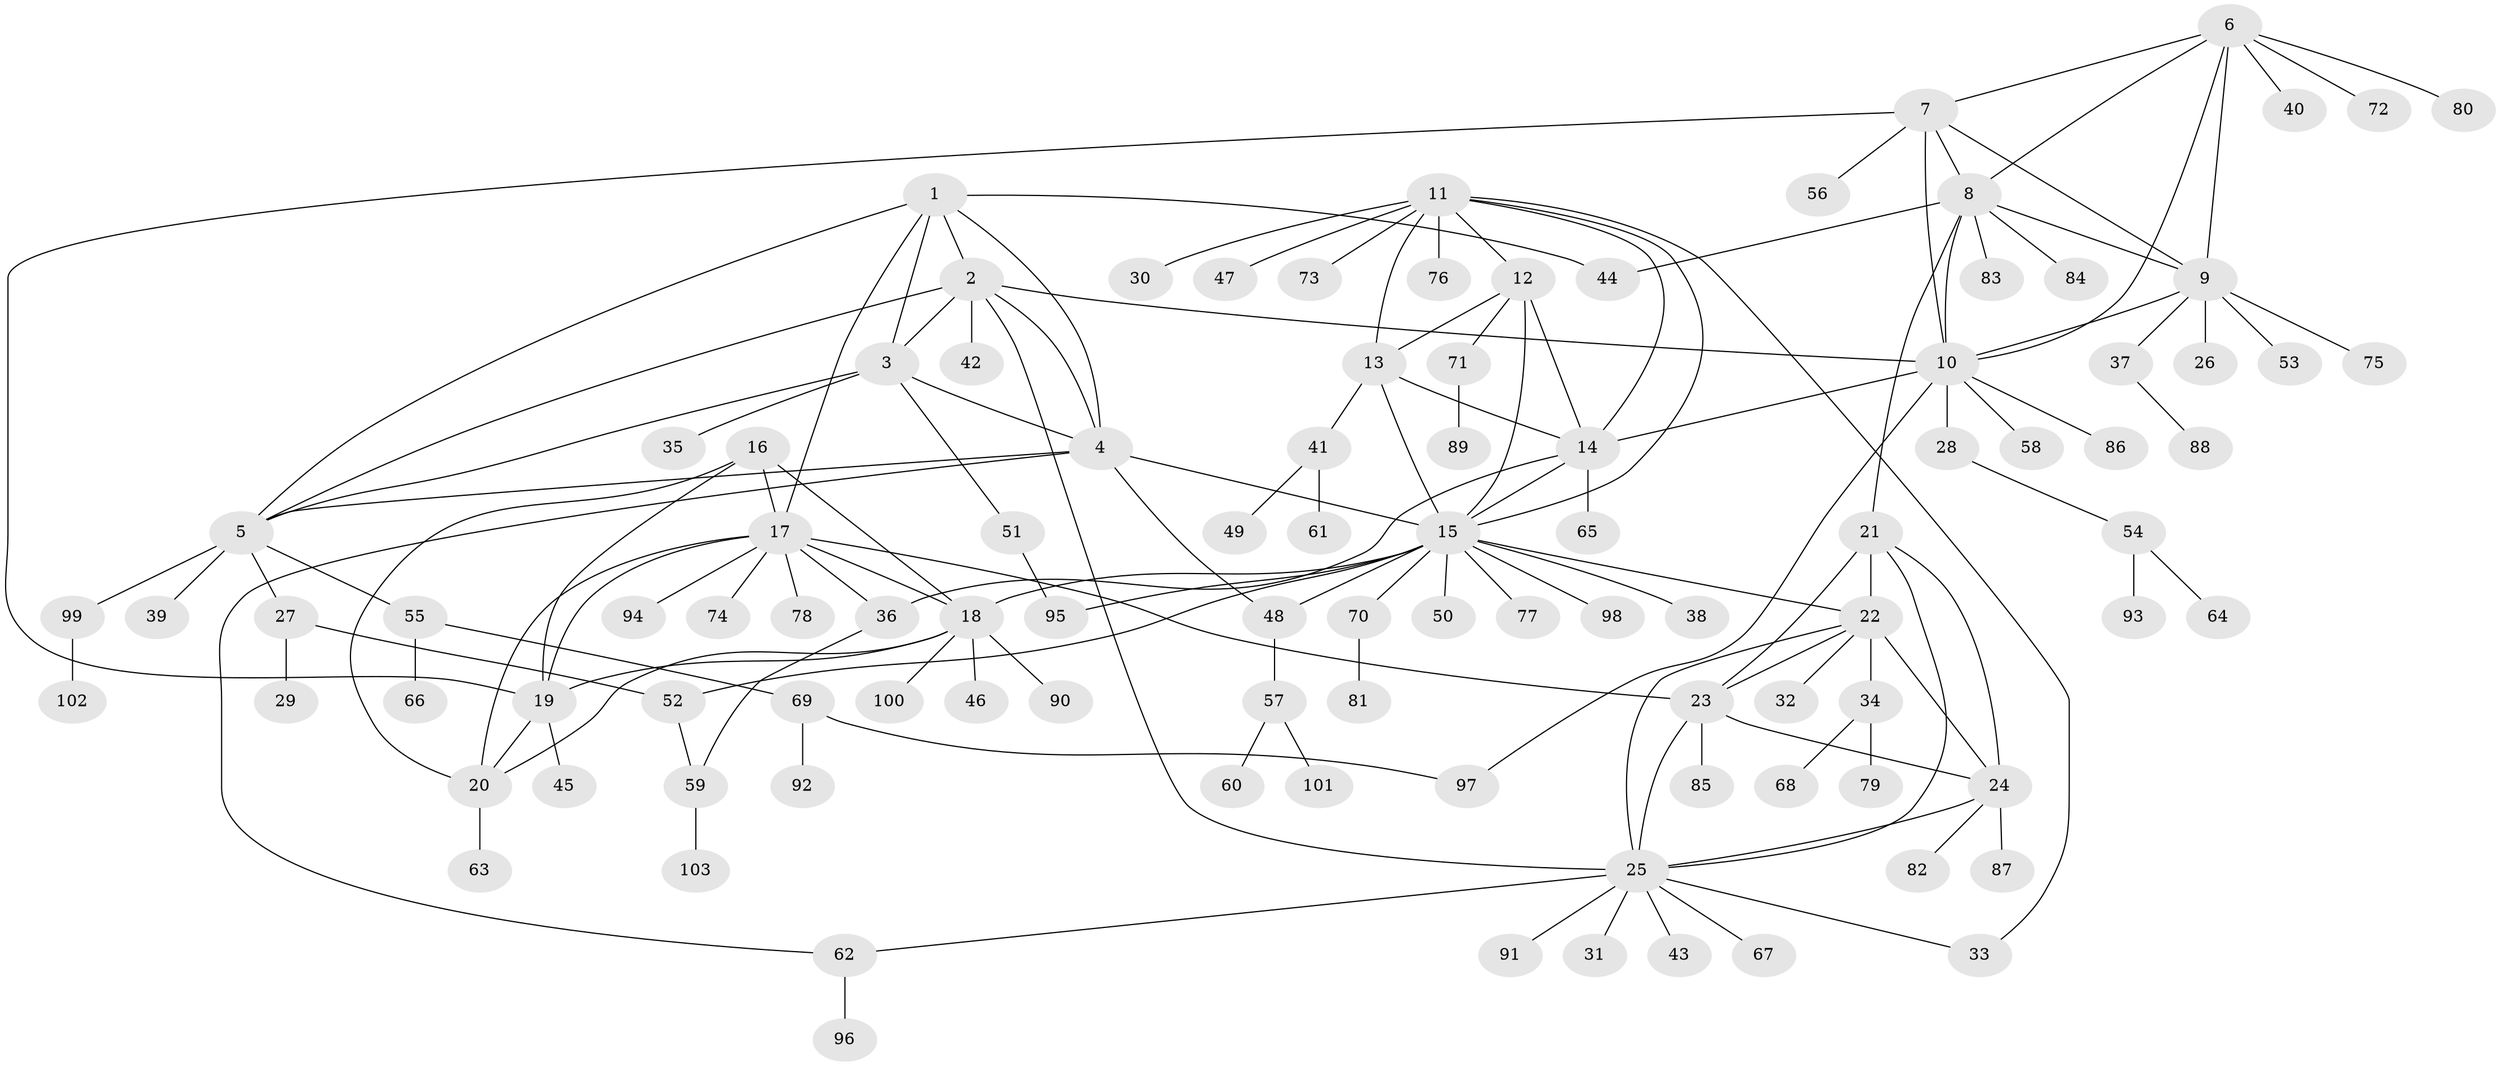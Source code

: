 // coarse degree distribution, {5: 0.02531645569620253, 9: 0.02531645569620253, 4: 0.08860759493670886, 8: 0.012658227848101266, 7: 0.0379746835443038, 13: 0.012658227848101266, 10: 0.012658227848101266, 12: 0.02531645569620253, 11: 0.012658227848101266, 1: 0.5949367088607594, 3: 0.05063291139240506, 2: 0.10126582278481013}
// Generated by graph-tools (version 1.1) at 2025/52/02/27/25 19:52:22]
// undirected, 103 vertices, 147 edges
graph export_dot {
graph [start="1"]
  node [color=gray90,style=filled];
  1;
  2;
  3;
  4;
  5;
  6;
  7;
  8;
  9;
  10;
  11;
  12;
  13;
  14;
  15;
  16;
  17;
  18;
  19;
  20;
  21;
  22;
  23;
  24;
  25;
  26;
  27;
  28;
  29;
  30;
  31;
  32;
  33;
  34;
  35;
  36;
  37;
  38;
  39;
  40;
  41;
  42;
  43;
  44;
  45;
  46;
  47;
  48;
  49;
  50;
  51;
  52;
  53;
  54;
  55;
  56;
  57;
  58;
  59;
  60;
  61;
  62;
  63;
  64;
  65;
  66;
  67;
  68;
  69;
  70;
  71;
  72;
  73;
  74;
  75;
  76;
  77;
  78;
  79;
  80;
  81;
  82;
  83;
  84;
  85;
  86;
  87;
  88;
  89;
  90;
  91;
  92;
  93;
  94;
  95;
  96;
  97;
  98;
  99;
  100;
  101;
  102;
  103;
  1 -- 2;
  1 -- 3;
  1 -- 4;
  1 -- 5;
  1 -- 17;
  1 -- 44;
  2 -- 3;
  2 -- 4;
  2 -- 5;
  2 -- 10;
  2 -- 25;
  2 -- 42;
  3 -- 4;
  3 -- 5;
  3 -- 35;
  3 -- 51;
  4 -- 5;
  4 -- 15;
  4 -- 48;
  4 -- 62;
  5 -- 27;
  5 -- 39;
  5 -- 55;
  5 -- 99;
  6 -- 7;
  6 -- 8;
  6 -- 9;
  6 -- 10;
  6 -- 40;
  6 -- 72;
  6 -- 80;
  7 -- 8;
  7 -- 9;
  7 -- 10;
  7 -- 19;
  7 -- 56;
  8 -- 9;
  8 -- 10;
  8 -- 21;
  8 -- 44;
  8 -- 83;
  8 -- 84;
  9 -- 10;
  9 -- 26;
  9 -- 37;
  9 -- 53;
  9 -- 75;
  10 -- 14;
  10 -- 28;
  10 -- 58;
  10 -- 86;
  10 -- 97;
  11 -- 12;
  11 -- 13;
  11 -- 14;
  11 -- 15;
  11 -- 30;
  11 -- 33;
  11 -- 47;
  11 -- 73;
  11 -- 76;
  12 -- 13;
  12 -- 14;
  12 -- 15;
  12 -- 71;
  13 -- 14;
  13 -- 15;
  13 -- 41;
  14 -- 15;
  14 -- 36;
  14 -- 65;
  15 -- 18;
  15 -- 22;
  15 -- 38;
  15 -- 48;
  15 -- 50;
  15 -- 52;
  15 -- 70;
  15 -- 77;
  15 -- 95;
  15 -- 98;
  16 -- 17;
  16 -- 18;
  16 -- 19;
  16 -- 20;
  17 -- 18;
  17 -- 19;
  17 -- 20;
  17 -- 23;
  17 -- 36;
  17 -- 74;
  17 -- 78;
  17 -- 94;
  18 -- 19;
  18 -- 20;
  18 -- 46;
  18 -- 90;
  18 -- 100;
  19 -- 20;
  19 -- 45;
  20 -- 63;
  21 -- 22;
  21 -- 23;
  21 -- 24;
  21 -- 25;
  22 -- 23;
  22 -- 24;
  22 -- 25;
  22 -- 32;
  22 -- 34;
  23 -- 24;
  23 -- 25;
  23 -- 85;
  24 -- 25;
  24 -- 82;
  24 -- 87;
  25 -- 31;
  25 -- 33;
  25 -- 43;
  25 -- 62;
  25 -- 67;
  25 -- 91;
  27 -- 29;
  27 -- 52;
  28 -- 54;
  34 -- 68;
  34 -- 79;
  36 -- 59;
  37 -- 88;
  41 -- 49;
  41 -- 61;
  48 -- 57;
  51 -- 95;
  52 -- 59;
  54 -- 64;
  54 -- 93;
  55 -- 66;
  55 -- 69;
  57 -- 60;
  57 -- 101;
  59 -- 103;
  62 -- 96;
  69 -- 92;
  69 -- 97;
  70 -- 81;
  71 -- 89;
  99 -- 102;
}
